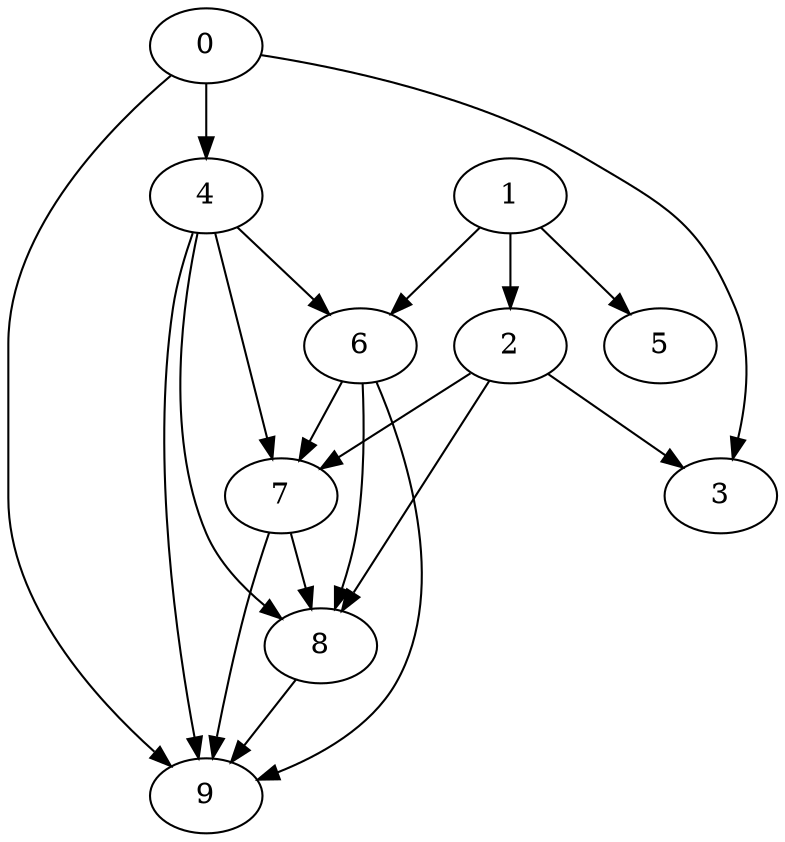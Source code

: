 digraph "Random_Nodes_10_Density_1.90_CCR_10.00_WeightType_Random" {
	4	[Weight=3,Start=6,Processor=1];
	9	[Weight=8,Start=38,Processor=1];
	8	[Weight=8,Start=30,Processor=1];
	6	[Weight=8,Start=14,Processor=1];
	5	[Weight=7,Start=33,Processor=2];
	2	[Weight=5,Start=22,Processor=1];
	1	[Weight=5,Start=9,Processor=1];
	0	[Weight=6,Start=0,Processor=1];
	3	[Weight=10,Start=40,Processor=2];
	7	[Weight=3,Start=27,Processor=1];
	4 -> 8	[Weight=48];
	4 -> 9	[Weight=39];
	4 -> 6	[Weight=10];
	4 -> 7	[Weight=48];
	8 -> 9	[Weight=39];
	6 -> 8	[Weight=39];
	6 -> 9	[Weight=29];
	6 -> 7	[Weight=15];
	2 -> 8	[Weight=48];
	2 -> 3	[Weight=10];
	2 -> 7	[Weight=48];
	1 -> 2	[Weight=48];
	1 -> 5	[Weight=19];
	1 -> 6	[Weight=39];
	0 -> 9	[Weight=44];
	0 -> 3	[Weight=34];
	0 -> 4	[Weight=24];
	7 -> 8	[Weight=15];
	7 -> 9	[Weight=34];
}
